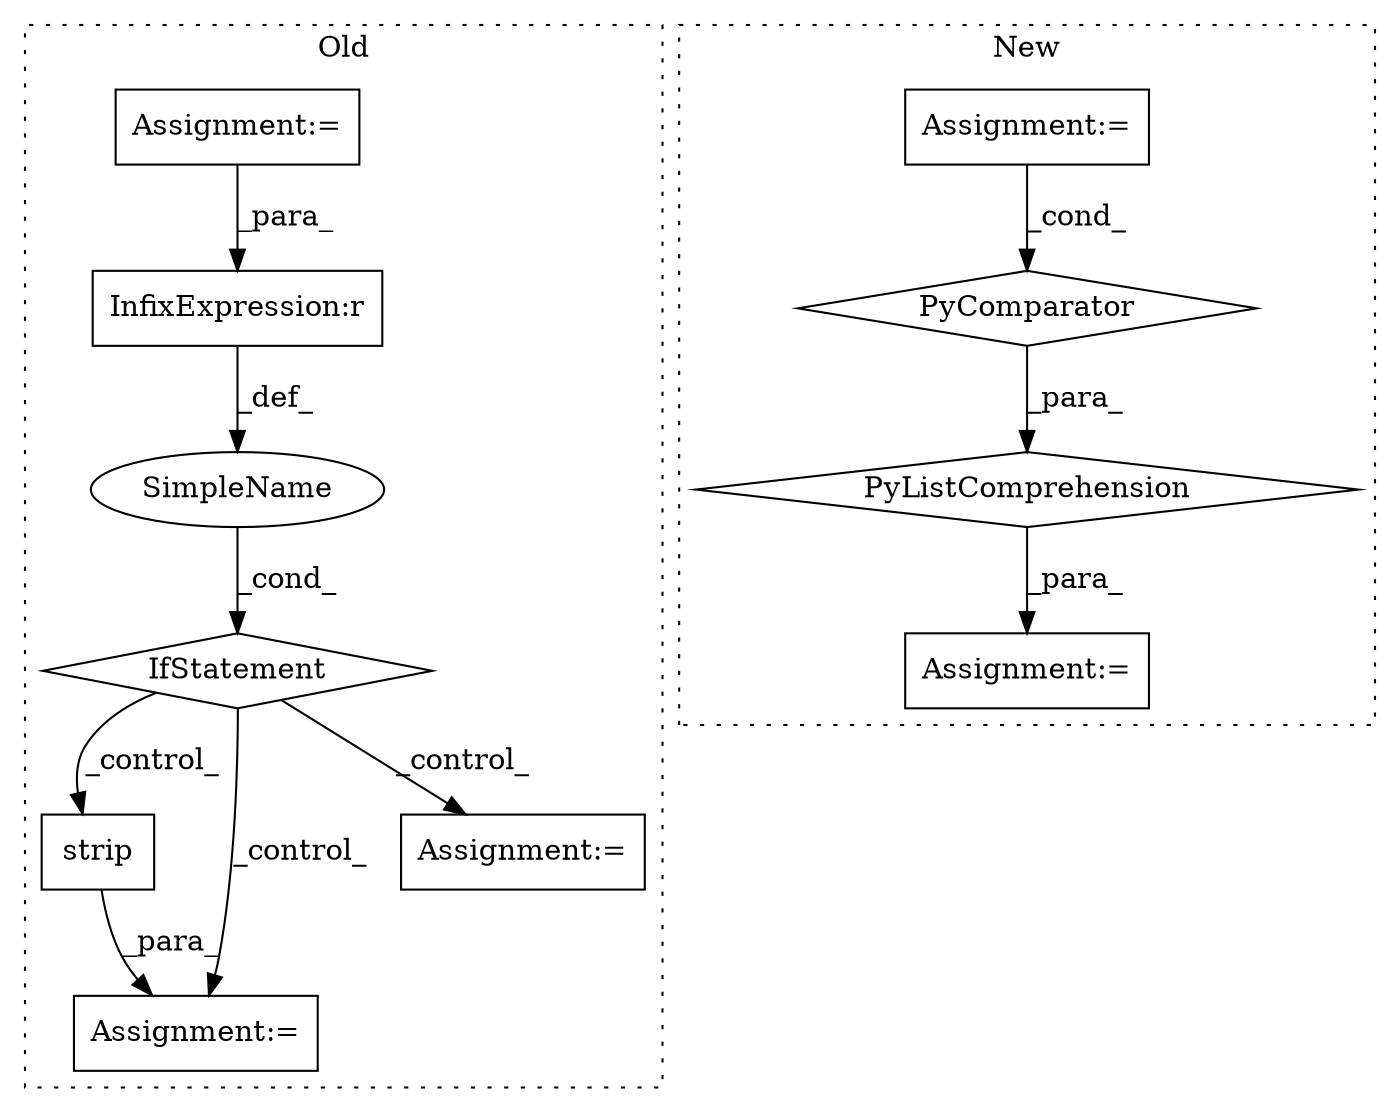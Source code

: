 digraph G {
subgraph cluster0 {
1 [label="strip" a="32" s="680" l="7" shape="box"];
5 [label="Assignment:=" a="7" s="727" l="1" shape="box"];
7 [label="SimpleName" a="42" s="" l="" shape="ellipse"];
8 [label="IfStatement" a="25" s="487,533" l="4,3" shape="diamond"];
9 [label="InfixExpression:r" a="27" s="507" l="11" shape="box"];
10 [label="Assignment:=" a="7" s="891" l="47" shape="box"];
11 [label="Assignment:=" a="7" s="375" l="3" shape="box"];
label = "Old";
style="dotted";
}
subgraph cluster1 {
2 [label="PyListComprehension" a="109" s="539" l="112" shape="diamond"];
3 [label="PyComparator" a="113" s="619" l="24" shape="diamond"];
4 [label="Assignment:=" a="7" s="619" l="24" shape="box"];
6 [label="Assignment:=" a="7" s="527" l="12" shape="box"];
label = "New";
style="dotted";
}
1 -> 5 [label="_para_"];
2 -> 6 [label="_para_"];
3 -> 2 [label="_para_"];
4 -> 3 [label="_cond_"];
7 -> 8 [label="_cond_"];
8 -> 5 [label="_control_"];
8 -> 1 [label="_control_"];
8 -> 10 [label="_control_"];
9 -> 7 [label="_def_"];
11 -> 9 [label="_para_"];
}